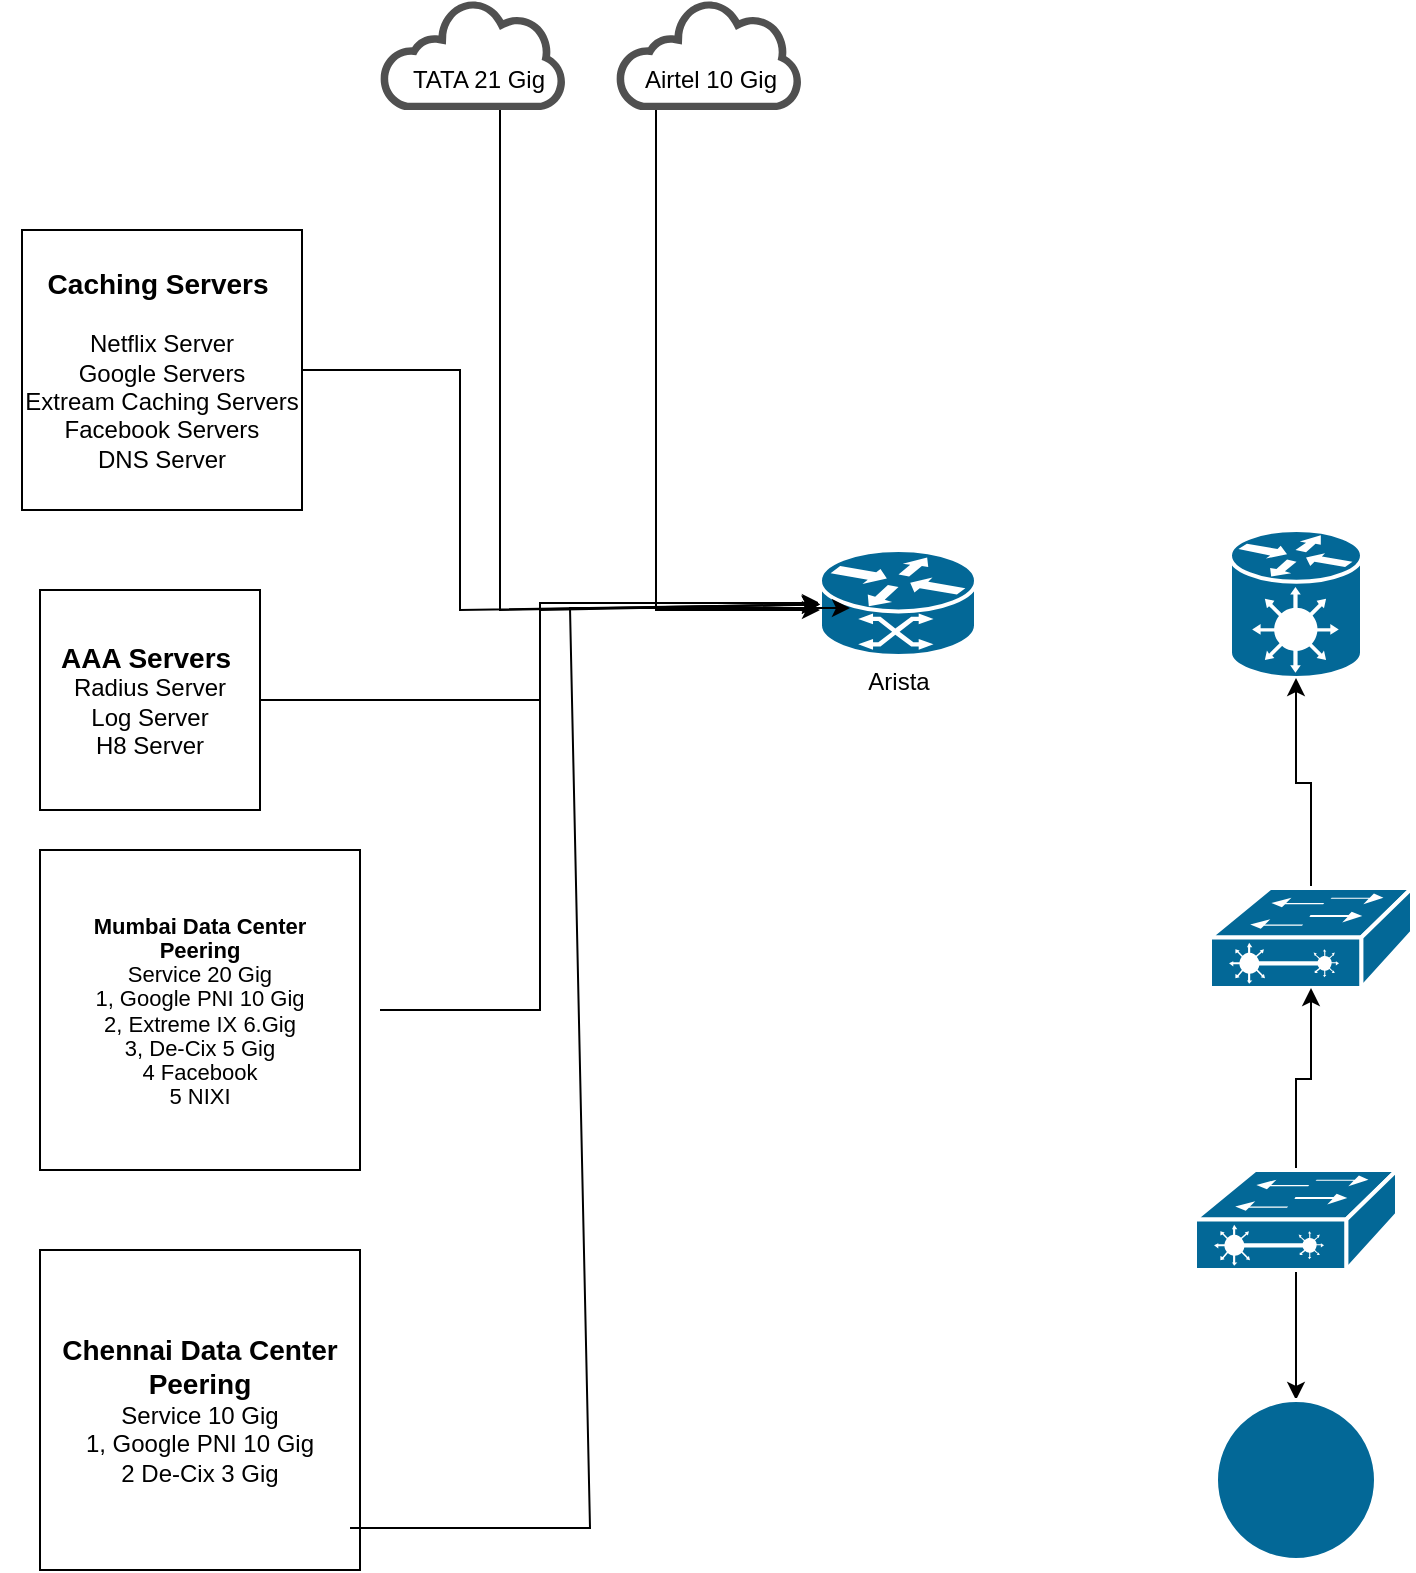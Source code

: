 <mxfile version="22.1.5" type="github">
  <diagram name="Page-1" id="c0LfCaRA-3R7Aoqcc4b5">
    <mxGraphModel dx="3406" dy="1215" grid="1" gridSize="10" guides="1" tooltips="1" connect="1" arrows="1" fold="1" page="1" pageScale="1" pageWidth="1200" pageHeight="1600" math="0" shadow="0">
      <root>
        <mxCell id="0" />
        <mxCell id="1" parent="0" />
        <mxCell id="HsOJpXerE5FL0MDGk8vI-7" value="" style="sketch=0;pointerEvents=1;shadow=0;dashed=0;html=1;strokeColor=none;fillColor=#505050;labelPosition=center;verticalLabelPosition=bottom;outlineConnect=0;verticalAlign=top;align=center;shape=mxgraph.office.clouds.cloud;movable=0;resizable=0;rotatable=0;deletable=0;editable=0;locked=1;connectable=0;" vertex="1" parent="1">
          <mxGeometry x="-615" y="66" width="94" height="55" as="geometry" />
        </mxCell>
        <mxCell id="HsOJpXerE5FL0MDGk8vI-8" value="" style="sketch=0;pointerEvents=1;shadow=0;dashed=0;html=1;strokeColor=none;fillColor=#505050;labelPosition=center;verticalLabelPosition=bottom;outlineConnect=0;verticalAlign=top;align=center;shape=mxgraph.office.clouds.cloud;movable=0;resizable=0;rotatable=0;deletable=0;editable=0;locked=1;connectable=0;" vertex="1" parent="1">
          <mxGeometry x="-497" y="66" width="94" height="55" as="geometry" />
        </mxCell>
        <mxCell id="HsOJpXerE5FL0MDGk8vI-9" value="&lt;div&gt;TATA 21 Gig&lt;/div&gt;" style="text;html=1;align=center;verticalAlign=middle;resizable=0;points=[];autosize=1;strokeColor=none;fillColor=none;movable=0;rotatable=0;deletable=0;editable=0;locked=1;connectable=0;" vertex="1" parent="1">
          <mxGeometry x="-611" y="91" width="90" height="30" as="geometry" />
        </mxCell>
        <mxCell id="HsOJpXerE5FL0MDGk8vI-10" value="Airtel 10 Gig" style="text;html=1;align=center;verticalAlign=middle;resizable=0;points=[];autosize=1;strokeColor=none;fillColor=none;movable=0;rotatable=0;deletable=0;editable=0;locked=1;connectable=0;" vertex="1" parent="1">
          <mxGeometry x="-495" y="91" width="90" height="30" as="geometry" />
        </mxCell>
        <mxCell id="HsOJpXerE5FL0MDGk8vI-11" value="" style="sketch=0;pointerEvents=1;shadow=0;dashed=0;html=1;strokeColor=none;fillColor=#505050;labelPosition=center;verticalLabelPosition=bottom;verticalAlign=top;outlineConnect=0;align=center;shape=mxgraph.office.servers.application_server;movable=0;resizable=0;rotatable=0;deletable=0;editable=0;locked=1;connectable=0;" vertex="1" parent="1">
          <mxGeometry x="-765" y="181" width="40" height="40" as="geometry" />
        </mxCell>
        <mxCell id="HsOJpXerE5FL0MDGk8vI-12" value="&lt;div&gt;Caching Servers &lt;br&gt;&lt;/div&gt;Netflix Server l&lt;br&gt;Google Servers &lt;br&gt;Extream Caching Servers &lt;br&gt;Facebook Servers &lt;br&gt;DN Server " style="text;html=1;align=center;verticalAlign=middle;resizable=0;points=[];autosize=1;strokeColor=none;fillColor=none;movable=0;rotatable=0;deletable=0;editable=0;locked=1;connectable=0;" vertex="1" parent="1">
          <mxGeometry x="-805" y="221" width="160" height="100" as="geometry" />
        </mxCell>
        <mxCell id="HsOJpXerE5FL0MDGk8vI-13" value="&lt;div&gt;&lt;b&gt;&lt;font style=&quot;font-size: 14px;&quot;&gt;Caching Servers&amp;nbsp;&lt;/font&gt;&lt;/b&gt;&lt;/div&gt;&lt;div&gt;&lt;br&gt;&lt;/div&gt;&lt;div&gt;Netflix Server &lt;br&gt;&lt;/div&gt;Google Servers &lt;br&gt;Extream Caching Servers &lt;br&gt;Facebook Servers &lt;br&gt;&lt;div&gt;DNS Server &lt;/div&gt;" style="whiteSpace=wrap;html=1;aspect=fixed;movable=0;resizable=0;rotatable=0;deletable=0;editable=0;locked=1;connectable=0;" vertex="1" parent="1">
          <mxGeometry x="-794" y="181" width="140" height="140" as="geometry" />
        </mxCell>
        <mxCell id="HsOJpXerE5FL0MDGk8vI-25" style="edgeStyle=orthogonalEdgeStyle;rounded=0;orthogonalLoop=1;jettySize=auto;html=1;movable=0;resizable=0;rotatable=0;deletable=0;editable=0;locked=1;connectable=0;" edge="1" parent="1" source="HsOJpXerE5FL0MDGk8vI-15" target="HsOJpXerE5FL0MDGk8vI-18">
          <mxGeometry relative="1" as="geometry" />
        </mxCell>
        <mxCell id="HsOJpXerE5FL0MDGk8vI-15" value="&lt;b&gt;&lt;font style=&quot;font-size: 14px;&quot;&gt;AAA Servers&amp;nbsp; &lt;/font&gt;&lt;/b&gt;&lt;br&gt;Radius Server&lt;br&gt;Log Server &lt;br&gt;H8 Server" style="whiteSpace=wrap;html=1;aspect=fixed;movable=0;resizable=0;rotatable=0;deletable=0;editable=0;locked=1;connectable=0;" vertex="1" parent="1">
          <mxGeometry x="-785" y="361" width="110" height="110" as="geometry" />
        </mxCell>
        <mxCell id="HsOJpXerE5FL0MDGk8vI-16" value="&lt;p style=&quot;line-height: 110%; font-size: 11px;&quot;&gt;&lt;font style=&quot;font-size: 11px;&quot;&gt;&lt;b&gt;Mumbai Data Center &lt;br&gt;Peering &lt;/b&gt;&lt;br&gt;Service 20 Gig&lt;br&gt;1, Google PNI 10 Gig&lt;br&gt;2, Extreme IX 6.Gig &lt;br&gt;3, De-Cix 5 Gig &lt;br&gt;4 Facebook &lt;br&gt;5 NIXI &lt;br&gt;&lt;/font&gt;&lt;/p&gt;" style="whiteSpace=wrap;html=1;aspect=fixed;movable=0;resizable=0;rotatable=0;deletable=0;editable=0;locked=1;connectable=0;" vertex="1" parent="1">
          <mxGeometry x="-785" y="491" width="160" height="160" as="geometry" />
        </mxCell>
        <mxCell id="HsOJpXerE5FL0MDGk8vI-17" value="&lt;b&gt;&lt;font style=&quot;font-size: 14px;&quot;&gt;Chennai Data Center &lt;/font&gt;&lt;/b&gt;&lt;br&gt;&lt;b&gt;&lt;font style=&quot;font-size: 14px;&quot;&gt;Peering&lt;/font&gt;&lt;/b&gt;&lt;br&gt;Service 10 Gig &lt;br&gt;1, Google PNI 10 Gig&lt;br&gt;2 De-Cix 3 Gig " style="whiteSpace=wrap;html=1;aspect=fixed;movable=0;resizable=0;rotatable=0;deletable=0;editable=0;locked=1;connectable=0;" vertex="1" parent="1">
          <mxGeometry x="-785" y="691" width="160" height="160" as="geometry" />
        </mxCell>
        <mxCell id="HsOJpXerE5FL0MDGk8vI-18" value="" style="shape=mxgraph.cisco.routers.atm_router;sketch=0;html=1;pointerEvents=1;dashed=0;fillColor=#036897;strokeColor=#ffffff;strokeWidth=2;verticalLabelPosition=bottom;verticalAlign=top;align=center;outlineConnect=0;movable=0;resizable=0;rotatable=0;deletable=0;editable=0;locked=1;connectable=0;" vertex="1" parent="1">
          <mxGeometry x="-395" y="341" width="78" height="53" as="geometry" />
        </mxCell>
        <mxCell id="HsOJpXerE5FL0MDGk8vI-19" value="&lt;div&gt;Arista&lt;/div&gt;&lt;div&gt;&lt;br&gt;&lt;/div&gt;" style="text;html=1;align=center;verticalAlign=middle;resizable=0;points=[];autosize=1;strokeColor=none;fillColor=none;movable=0;rotatable=0;deletable=0;editable=0;locked=1;connectable=0;" vertex="1" parent="1">
          <mxGeometry x="-381" y="394" width="50" height="40" as="geometry" />
        </mxCell>
        <mxCell id="HsOJpXerE5FL0MDGk8vI-21" value="" style="endArrow=classic;html=1;rounded=0;movable=0;resizable=0;rotatable=0;deletable=0;editable=0;locked=1;connectable=0;" edge="1" parent="1" target="HsOJpXerE5FL0MDGk8vI-18">
          <mxGeometry width="50" height="50" relative="1" as="geometry">
            <mxPoint x="-555" y="121" as="sourcePoint" />
            <mxPoint x="-555" y="401" as="targetPoint" />
            <Array as="points">
              <mxPoint x="-555" y="371" />
            </Array>
          </mxGeometry>
        </mxCell>
        <mxCell id="HsOJpXerE5FL0MDGk8vI-22" value="" style="endArrow=classic;html=1;rounded=0;movable=0;resizable=0;rotatable=0;deletable=0;editable=0;locked=1;connectable=0;" edge="1" parent="1">
          <mxGeometry width="50" height="50" relative="1" as="geometry">
            <mxPoint x="-477" y="121" as="sourcePoint" />
            <mxPoint x="-395" y="371" as="targetPoint" />
            <Array as="points">
              <mxPoint x="-477" y="371" />
            </Array>
          </mxGeometry>
        </mxCell>
        <mxCell id="HsOJpXerE5FL0MDGk8vI-23" value="" style="endArrow=classic;html=1;rounded=0;movable=0;resizable=0;rotatable=0;deletable=0;editable=0;locked=1;connectable=0;" edge="1" parent="1" source="HsOJpXerE5FL0MDGk8vI-13" target="HsOJpXerE5FL0MDGk8vI-18">
          <mxGeometry width="50" height="50" relative="1" as="geometry">
            <mxPoint x="-325" y="261" as="sourcePoint" />
            <mxPoint x="-255" y="291" as="targetPoint" />
            <Array as="points">
              <mxPoint x="-575" y="251" />
              <mxPoint x="-575" y="371" />
            </Array>
          </mxGeometry>
        </mxCell>
        <mxCell id="HsOJpXerE5FL0MDGk8vI-32" value="" style="endArrow=classic;html=1;rounded=0;movable=0;resizable=0;rotatable=0;deletable=0;editable=0;locked=1;connectable=0;" edge="1" parent="1" target="HsOJpXerE5FL0MDGk8vI-18">
          <mxGeometry width="50" height="50" relative="1" as="geometry">
            <mxPoint x="-615" y="571" as="sourcePoint" />
            <mxPoint x="-565" y="521" as="targetPoint" />
            <Array as="points">
              <mxPoint x="-535" y="571" />
              <mxPoint x="-535" y="531" />
              <mxPoint x="-535" y="371" />
            </Array>
          </mxGeometry>
        </mxCell>
        <mxCell id="HsOJpXerE5FL0MDGk8vI-33" value="" style="shape=mxgraph.cisco.hubs_and_gateways.generic_gateway;sketch=0;html=1;pointerEvents=1;dashed=0;fillColor=#036897;strokeColor=#ffffff;strokeWidth=2;verticalLabelPosition=bottom;verticalAlign=top;align=center;outlineConnect=0;" vertex="1" parent="1">
          <mxGeometry x="-190" y="331" width="66" height="74" as="geometry" />
        </mxCell>
        <mxCell id="HsOJpXerE5FL0MDGk8vI-39" value="" style="edgeStyle=orthogonalEdgeStyle;rounded=0;orthogonalLoop=1;jettySize=auto;html=1;" edge="1" parent="1" source="HsOJpXerE5FL0MDGk8vI-34" target="HsOJpXerE5FL0MDGk8vI-33">
          <mxGeometry relative="1" as="geometry" />
        </mxCell>
        <mxCell id="HsOJpXerE5FL0MDGk8vI-34" value="" style="shape=mxgraph.cisco.switches.layer_2_remote_switch;sketch=0;html=1;pointerEvents=1;dashed=0;fillColor=#036897;strokeColor=#ffffff;strokeWidth=2;verticalLabelPosition=bottom;verticalAlign=top;align=center;outlineConnect=0;" vertex="1" parent="1">
          <mxGeometry x="-200" y="510" width="101" height="50" as="geometry" />
        </mxCell>
        <mxCell id="HsOJpXerE5FL0MDGk8vI-37" value="" style="edgeStyle=orthogonalEdgeStyle;rounded=0;orthogonalLoop=1;jettySize=auto;html=1;" edge="1" parent="1" source="HsOJpXerE5FL0MDGk8vI-35" target="HsOJpXerE5FL0MDGk8vI-36">
          <mxGeometry relative="1" as="geometry" />
        </mxCell>
        <mxCell id="HsOJpXerE5FL0MDGk8vI-38" value="" style="edgeStyle=orthogonalEdgeStyle;rounded=0;orthogonalLoop=1;jettySize=auto;html=1;" edge="1" parent="1" source="HsOJpXerE5FL0MDGk8vI-35" target="HsOJpXerE5FL0MDGk8vI-34">
          <mxGeometry relative="1" as="geometry" />
        </mxCell>
        <mxCell id="HsOJpXerE5FL0MDGk8vI-35" value="" style="shape=mxgraph.cisco.switches.layer_2_remote_switch;sketch=0;html=1;pointerEvents=1;dashed=0;fillColor=#036897;strokeColor=#ffffff;strokeWidth=2;verticalLabelPosition=bottom;verticalAlign=top;align=center;outlineConnect=0;" vertex="1" parent="1">
          <mxGeometry x="-207.5" y="651" width="101" height="50" as="geometry" />
        </mxCell>
        <mxCell id="HsOJpXerE5FL0MDGk8vI-36" value="" style="ellipse;whiteSpace=wrap;html=1;verticalAlign=top;fillColor=#036897;strokeColor=#ffffff;sketch=0;dashed=0;strokeWidth=2;" vertex="1" parent="1">
          <mxGeometry x="-197" y="766" width="80" height="80" as="geometry" />
        </mxCell>
        <mxCell id="HsOJpXerE5FL0MDGk8vI-40" value="" style="endArrow=classic;html=1;rounded=0;" edge="1" parent="1">
          <mxGeometry width="50" height="50" relative="1" as="geometry">
            <mxPoint x="-630" y="830" as="sourcePoint" />
            <mxPoint x="-380" y="370" as="targetPoint" />
            <Array as="points">
              <mxPoint x="-510" y="830" />
              <mxPoint x="-520" y="370" />
            </Array>
          </mxGeometry>
        </mxCell>
      </root>
    </mxGraphModel>
  </diagram>
</mxfile>
